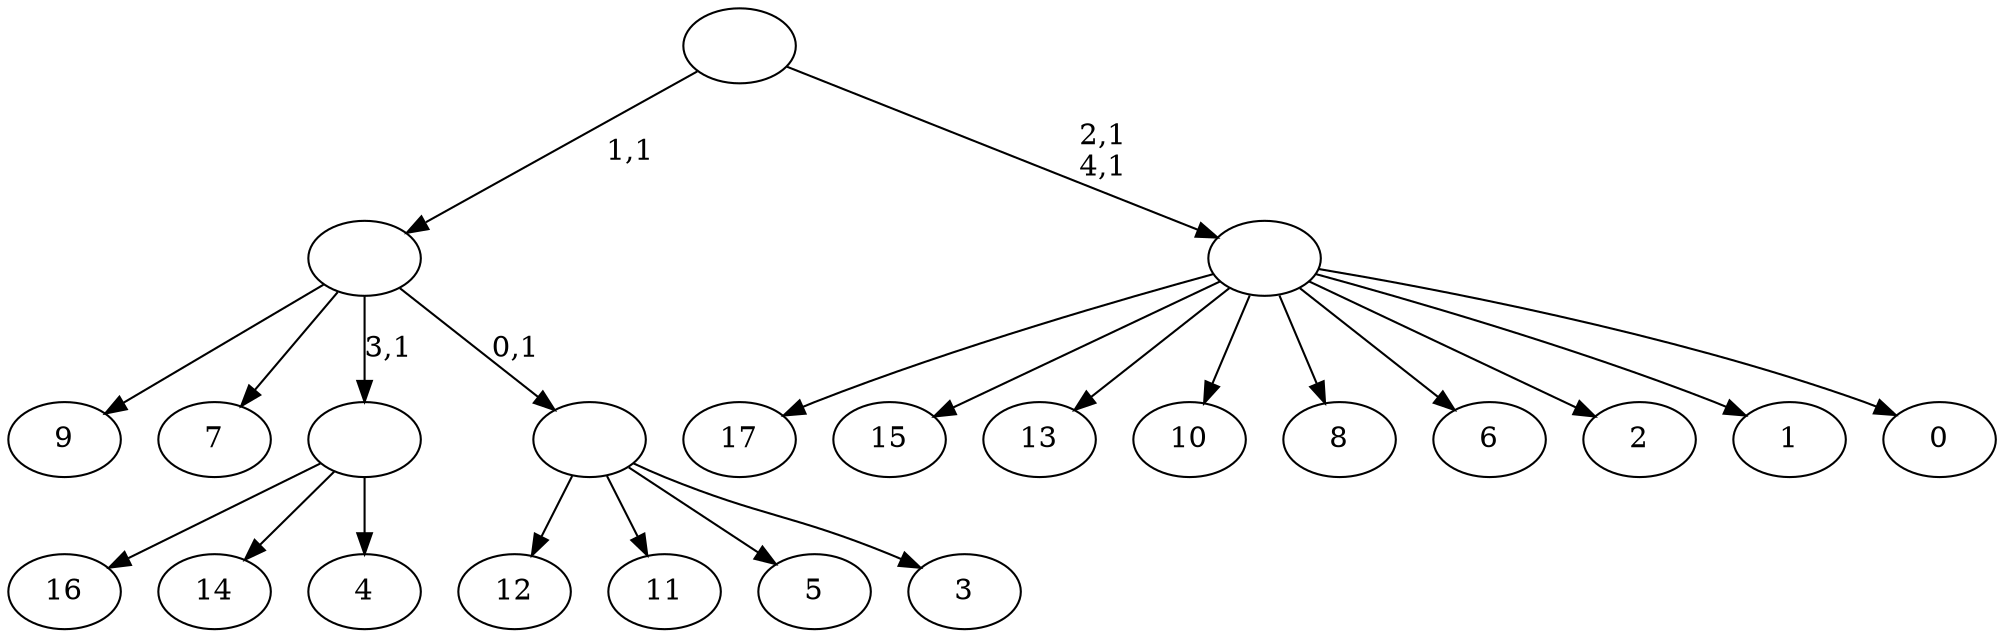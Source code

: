 digraph T {
	23 [label="17"]
	22 [label="16"]
	21 [label="15"]
	20 [label="14"]
	19 [label="13"]
	18 [label="12"]
	17 [label="11"]
	16 [label="10"]
	15 [label="9"]
	14 [label="8"]
	13 [label="7"]
	12 [label="6"]
	11 [label="5"]
	10 [label="4"]
	9 [label=""]
	8 [label="3"]
	7 [label=""]
	6 [label=""]
	5 [label="2"]
	4 [label="1"]
	3 [label="0"]
	2 [label=""]
	0 [label=""]
	9 -> 22 [label=""]
	9 -> 20 [label=""]
	9 -> 10 [label=""]
	7 -> 18 [label=""]
	7 -> 17 [label=""]
	7 -> 11 [label=""]
	7 -> 8 [label=""]
	6 -> 15 [label=""]
	6 -> 13 [label=""]
	6 -> 9 [label="3,1"]
	6 -> 7 [label="0,1"]
	2 -> 23 [label=""]
	2 -> 21 [label=""]
	2 -> 19 [label=""]
	2 -> 16 [label=""]
	2 -> 14 [label=""]
	2 -> 12 [label=""]
	2 -> 5 [label=""]
	2 -> 4 [label=""]
	2 -> 3 [label=""]
	0 -> 2 [label="2,1\n4,1"]
	0 -> 6 [label="1,1"]
}
